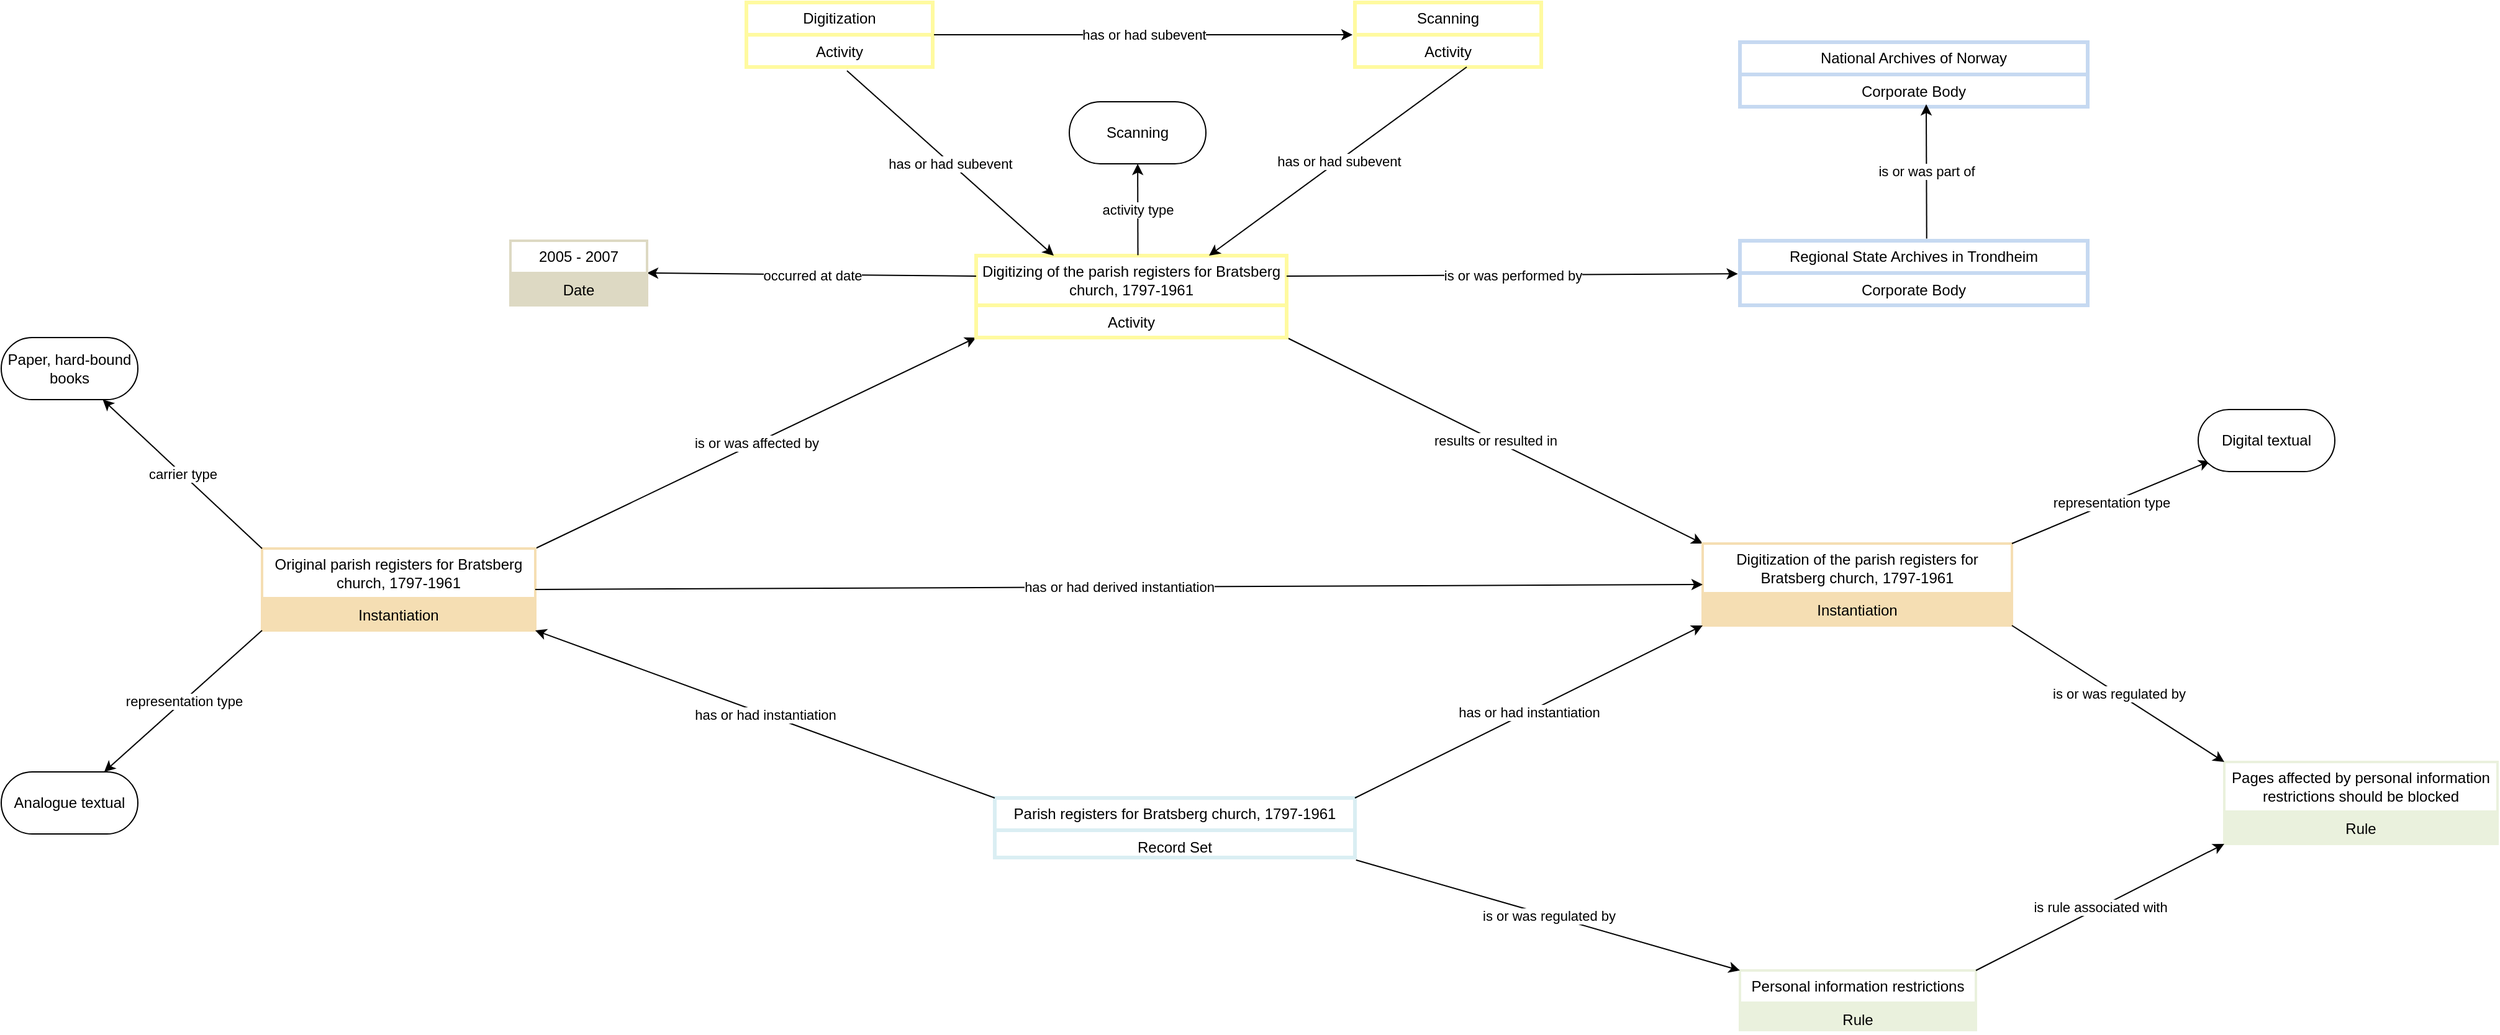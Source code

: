 <mxfile version="28.2.8">
  <diagram name="Page-1" id="9dDk0zf2ElysKSQKNrrg">
    <mxGraphModel dx="4543" dy="809" grid="1" gridSize="10" guides="1" tooltips="1" connect="1" arrows="1" fold="1" page="1" pageScale="1" pageWidth="3300" pageHeight="2339" math="0" shadow="0">
      <root>
        <mxCell id="0" />
        <mxCell id="1" parent="0" />
        <mxCell id="KS-wqAkKazjO4-zXT2j7-1" value="Digitization" style="swimlane;fontStyle=0;childLayout=stackLayout;horizontal=1;startSize=26;strokeColor=#FFFAA0;strokeWidth=3;fillColor=none;horizontalStack=0;resizeParent=1;resizeParentMax=0;resizeLast=0;collapsible=1;marginBottom=0;whiteSpace=wrap;html=1;" parent="1" vertex="1">
          <mxGeometry x="520" y="70" width="150" height="52" as="geometry" />
        </mxCell>
        <mxCell id="KS-wqAkKazjO4-zXT2j7-2" value="Activity" style="text;strokeColor=#FFFAA0;strokeWidth=3;fillColor=none;align=center;verticalAlign=top;spacingLeft=4;spacingRight=4;overflow=hidden;rotatable=0;points=[[0,0.5],[1,0.5]];portConstraint=eastwest;whiteSpace=wrap;html=1;" parent="KS-wqAkKazjO4-zXT2j7-1" vertex="1">
          <mxGeometry y="26" width="150" height="26" as="geometry" />
        </mxCell>
        <mxCell id="KS-wqAkKazjO4-zXT2j7-3" value="Scanning" style="swimlane;fontStyle=0;childLayout=stackLayout;horizontal=1;startSize=26;strokeColor=#FFFAA0;strokeWidth=3;fillColor=none;horizontalStack=0;resizeParent=1;resizeParentMax=0;resizeLast=0;collapsible=1;marginBottom=0;whiteSpace=wrap;html=1;" parent="1" vertex="1">
          <mxGeometry x="1010" y="70" width="150" height="52" as="geometry" />
        </mxCell>
        <mxCell id="KS-wqAkKazjO4-zXT2j7-4" value="Activity" style="text;strokeColor=#FFFAA0;strokeWidth=3;fillColor=none;align=center;verticalAlign=top;spacingLeft=4;spacingRight=4;overflow=hidden;rotatable=0;points=[[0,0.5],[1,0.5]];portConstraint=eastwest;whiteSpace=wrap;html=1;" parent="KS-wqAkKazjO4-zXT2j7-3" vertex="1">
          <mxGeometry y="26" width="150" height="26" as="geometry" />
        </mxCell>
        <mxCell id="KS-wqAkKazjO4-zXT2j7-5" value="" style="endArrow=classic;html=1;rounded=0;entryX=-0.013;entryY=0;entryDx=0;entryDy=0;exitX=1.007;exitY=0;exitDx=0;exitDy=0;exitPerimeter=0;entryPerimeter=0;" parent="1" source="KS-wqAkKazjO4-zXT2j7-2" target="KS-wqAkKazjO4-zXT2j7-4" edge="1">
          <mxGeometry relative="1" as="geometry">
            <mxPoint x="810" y="91.998" as="sourcePoint" />
            <mxPoint x="1020" y="101.99" as="targetPoint" />
          </mxGeometry>
        </mxCell>
        <mxCell id="KS-wqAkKazjO4-zXT2j7-6" value="has or had subevent" style="edgeLabel;resizable=0;html=1;;align=center;verticalAlign=middle;" parent="KS-wqAkKazjO4-zXT2j7-5" connectable="0" vertex="1">
          <mxGeometry relative="1" as="geometry" />
        </mxCell>
        <mxCell id="KS-wqAkKazjO4-zXT2j7-7" value="Parish registers for Bratsberg church, 1797-1961" style="swimlane;fontStyle=0;childLayout=stackLayout;horizontal=1;startSize=26;strokeColor=#DAEEF3;strokeWidth=3;fillColor=none;horizontalStack=0;resizeParent=1;resizeParentMax=0;resizeLast=0;collapsible=1;marginBottom=0;whiteSpace=wrap;html=1;" parent="1" vertex="1">
          <mxGeometry x="720" y="711" width="290" height="48" as="geometry" />
        </mxCell>
        <mxCell id="KS-wqAkKazjO4-zXT2j7-8" value="Record Set" style="text;strokeColor=#DAEEF3;strokeWidth=3;fillColor=none;align=center;verticalAlign=top;spacingLeft=4;spacingRight=4;overflow=hidden;rotatable=0;points=[[0,0.5],[1,0.5]];portConstraint=eastwest;whiteSpace=wrap;html=1;" parent="KS-wqAkKazjO4-zXT2j7-7" vertex="1">
          <mxGeometry y="26" width="290" height="22" as="geometry" />
        </mxCell>
        <mxCell id="KS-wqAkKazjO4-zXT2j7-9" value="" style="endArrow=classic;html=1;rounded=0;exitX=1;exitY=0;exitDx=0;exitDy=0;entryX=0;entryY=1;entryDx=0;entryDy=0;" parent="1" source="KS-wqAkKazjO4-zXT2j7-14" target="HIHmw64CFz3xZAufGdiX-3" edge="1">
          <mxGeometry relative="1" as="geometry">
            <mxPoint x="730" y="330" as="sourcePoint" />
            <mxPoint x="920" y="330" as="targetPoint" />
          </mxGeometry>
        </mxCell>
        <mxCell id="KS-wqAkKazjO4-zXT2j7-10" value="is or was affected by" style="edgeLabel;resizable=0;html=1;;align=center;verticalAlign=middle;" parent="KS-wqAkKazjO4-zXT2j7-9" connectable="0" vertex="1">
          <mxGeometry relative="1" as="geometry" />
        </mxCell>
        <mxCell id="KS-wqAkKazjO4-zXT2j7-11" value="" style="endArrow=classic;html=1;rounded=0;entryX=0;entryY=0;entryDx=0;entryDy=0;exitX=1;exitY=1;exitDx=0;exitDy=0;" parent="1" source="HIHmw64CFz3xZAufGdiX-3" target="KS-wqAkKazjO4-zXT2j7-20" edge="1">
          <mxGeometry relative="1" as="geometry">
            <mxPoint x="740" y="220.0" as="sourcePoint" />
            <mxPoint x="910" y="220" as="targetPoint" />
          </mxGeometry>
        </mxCell>
        <mxCell id="KS-wqAkKazjO4-zXT2j7-12" value="results or resulted in" style="edgeLabel;resizable=0;html=1;;align=center;verticalAlign=middle;" parent="KS-wqAkKazjO4-zXT2j7-11" connectable="0" vertex="1">
          <mxGeometry relative="1" as="geometry" />
        </mxCell>
        <mxCell id="KS-wqAkKazjO4-zXT2j7-14" value="Original parish registers for Bratsberg church, 1797-1961" style="swimlane;fontStyle=0;childLayout=stackLayout;horizontal=1;startSize=40;strokeColor=#F5DEB3;strokeWidth=2;fillColor=none;horizontalStack=0;resizeParent=1;resizeParentMax=0;resizeLast=0;collapsible=1;marginBottom=0;whiteSpace=wrap;html=1;" parent="1" vertex="1">
          <mxGeometry x="130" y="510" width="220" height="66" as="geometry" />
        </mxCell>
        <mxCell id="KS-wqAkKazjO4-zXT2j7-15" value="Instantiation&lt;div&gt;&lt;br&gt;&lt;/div&gt;" style="text;strokeColor=#F5DEB3;strokeWidth=2;fillColor=#F5DEB3;align=center;verticalAlign=top;spacingLeft=4;spacingRight=4;overflow=hidden;rotatable=0;points=[[0,0.5],[1,0.5]];portConstraint=eastwest;whiteSpace=wrap;html=1;" parent="KS-wqAkKazjO4-zXT2j7-14" vertex="1">
          <mxGeometry y="40" width="220" height="26" as="geometry" />
        </mxCell>
        <mxCell id="KS-wqAkKazjO4-zXT2j7-17" value="" style="endArrow=classic;html=1;rounded=0;entryX=1;entryY=1;entryDx=0;entryDy=0;exitX=0;exitY=0;exitDx=0;exitDy=0;" parent="1" source="KS-wqAkKazjO4-zXT2j7-7" target="KS-wqAkKazjO4-zXT2j7-14" edge="1">
          <mxGeometry relative="1" as="geometry">
            <mxPoint x="730" y="130" as="sourcePoint" />
            <mxPoint x="920" y="130" as="targetPoint" />
          </mxGeometry>
        </mxCell>
        <mxCell id="KS-wqAkKazjO4-zXT2j7-18" value="has or had instantiation" style="edgeLabel;resizable=0;html=1;;align=center;verticalAlign=middle;" parent="KS-wqAkKazjO4-zXT2j7-17" connectable="0" vertex="1">
          <mxGeometry relative="1" as="geometry" />
        </mxCell>
        <mxCell id="KS-wqAkKazjO4-zXT2j7-20" value="Digitization of the parish registers for Bratsberg church, 1797-1961" style="swimlane;fontStyle=0;childLayout=stackLayout;horizontal=1;startSize=40;strokeColor=#F5DEB3;strokeWidth=2;fillColor=none;horizontalStack=0;resizeParent=1;resizeParentMax=0;resizeLast=0;collapsible=1;marginBottom=0;whiteSpace=wrap;html=1;" parent="1" vertex="1">
          <mxGeometry x="1290" y="506" width="249" height="66" as="geometry" />
        </mxCell>
        <mxCell id="KS-wqAkKazjO4-zXT2j7-21" value="Instantiation&lt;div&gt;&lt;br&gt;&lt;/div&gt;" style="text;strokeColor=#F5DEB3;strokeWidth=2;fillColor=#F5DEB3;align=center;verticalAlign=top;spacingLeft=4;spacingRight=4;overflow=hidden;rotatable=0;points=[[0,0.5],[1,0.5]];portConstraint=eastwest;whiteSpace=wrap;html=1;" parent="KS-wqAkKazjO4-zXT2j7-20" vertex="1">
          <mxGeometry y="40" width="249" height="26" as="geometry" />
        </mxCell>
        <mxCell id="HIHmw64CFz3xZAufGdiX-1" value="" style="endArrow=classic;html=1;rounded=0;entryX=0;entryY=1;entryDx=0;entryDy=0;exitX=1;exitY=0;exitDx=0;exitDy=0;" parent="1" source="KS-wqAkKazjO4-zXT2j7-7" target="KS-wqAkKazjO4-zXT2j7-20" edge="1">
          <mxGeometry relative="1" as="geometry">
            <mxPoint x="915" y="702.986" as="sourcePoint" />
            <mxPoint x="1258.045" y="572.002" as="targetPoint" />
          </mxGeometry>
        </mxCell>
        <mxCell id="HIHmw64CFz3xZAufGdiX-2" value="has or had instantiation" style="edgeLabel;resizable=0;html=1;;align=center;verticalAlign=middle;" parent="HIHmw64CFz3xZAufGdiX-1" connectable="0" vertex="1">
          <mxGeometry relative="1" as="geometry" />
        </mxCell>
        <mxCell id="HIHmw64CFz3xZAufGdiX-3" value="Digitizing of the parish registers for Bratsberg church, 1797-1961" style="swimlane;fontStyle=0;childLayout=stackLayout;horizontal=1;startSize=40;strokeColor=#FFFAA0;strokeWidth=3;fillColor=none;horizontalStack=0;resizeParent=1;resizeParentMax=0;resizeLast=0;collapsible=1;marginBottom=0;whiteSpace=wrap;html=1;" parent="1" vertex="1">
          <mxGeometry x="705" y="274" width="250" height="66" as="geometry" />
        </mxCell>
        <mxCell id="HIHmw64CFz3xZAufGdiX-4" value="Activity" style="text;strokeColor=#FFFAA0;strokeWidth=3;fillColor=#FFFFFF;align=center;verticalAlign=top;spacingLeft=4;spacingRight=4;overflow=hidden;rotatable=0;points=[[0,0.5],[1,0.5]];portConstraint=eastwest;whiteSpace=wrap;html=1;" parent="HIHmw64CFz3xZAufGdiX-3" vertex="1">
          <mxGeometry y="40" width="250" height="26" as="geometry" />
        </mxCell>
        <mxCell id="HIHmw64CFz3xZAufGdiX-5" value="" style="endArrow=classic;html=1;rounded=0;entryX=0.75;entryY=0;entryDx=0;entryDy=0;exitX=0.6;exitY=1;exitDx=0;exitDy=0;exitPerimeter=0;" parent="1" source="KS-wqAkKazjO4-zXT2j7-4" target="HIHmw64CFz3xZAufGdiX-3" edge="1">
          <mxGeometry relative="1" as="geometry">
            <mxPoint x="829.5" y="224" as="sourcePoint" />
            <mxPoint x="829.5" y="304" as="targetPoint" />
          </mxGeometry>
        </mxCell>
        <mxCell id="HIHmw64CFz3xZAufGdiX-6" value="has or had subevent" style="edgeLabel;resizable=0;html=1;;align=center;verticalAlign=middle;" parent="HIHmw64CFz3xZAufGdiX-5" connectable="0" vertex="1">
          <mxGeometry relative="1" as="geometry" />
        </mxCell>
        <mxCell id="HIHmw64CFz3xZAufGdiX-7" value="" style="endArrow=classic;html=1;rounded=0;exitX=1;exitY=0.5;exitDx=0;exitDy=0;entryX=0;entryY=0.5;entryDx=0;entryDy=0;" parent="1" source="KS-wqAkKazjO4-zXT2j7-14" target="KS-wqAkKazjO4-zXT2j7-20" edge="1">
          <mxGeometry relative="1" as="geometry">
            <mxPoint x="700" y="545" as="sourcePoint" />
            <mxPoint x="920" y="545" as="targetPoint" />
          </mxGeometry>
        </mxCell>
        <mxCell id="HIHmw64CFz3xZAufGdiX-8" value="has or had derived instantiation" style="edgeLabel;resizable=0;html=1;;align=center;verticalAlign=middle;" parent="HIHmw64CFz3xZAufGdiX-7" connectable="0" vertex="1">
          <mxGeometry relative="1" as="geometry" />
        </mxCell>
        <mxCell id="JKg9k7a9o7TrxqdrPF9H-1" value="" style="endArrow=classic;html=1;rounded=0;exitX=1;exitY=0.25;exitDx=0;exitDy=0;entryX=-0.006;entryY=0.024;entryDx=0;entryDy=0;entryPerimeter=0;" parent="1" source="HIHmw64CFz3xZAufGdiX-3" target="JKg9k7a9o7TrxqdrPF9H-4" edge="1">
          <mxGeometry relative="1" as="geometry">
            <mxPoint x="990" y="310" as="sourcePoint" />
            <mxPoint x="1270" y="312" as="targetPoint" />
          </mxGeometry>
        </mxCell>
        <mxCell id="JKg9k7a9o7TrxqdrPF9H-2" value="is or was performed by" style="edgeLabel;resizable=0;html=1;;align=center;verticalAlign=middle;" parent="JKg9k7a9o7TrxqdrPF9H-1" connectable="0" vertex="1">
          <mxGeometry relative="1" as="geometry" />
        </mxCell>
        <mxCell id="JKg9k7a9o7TrxqdrPF9H-3" value="Regional State Archives in Trondheim" style="swimlane;fontStyle=0;childLayout=stackLayout;horizontal=1;startSize=26;strokeColor=#C6D9F1;strokeWidth=3;fillColor=none;horizontalStack=0;resizeParent=1;resizeParentMax=0;resizeLast=0;collapsible=1;marginBottom=0;whiteSpace=wrap;html=1;" parent="1" vertex="1">
          <mxGeometry x="1320" y="262" width="280" height="52" as="geometry" />
        </mxCell>
        <mxCell id="JKg9k7a9o7TrxqdrPF9H-4" value="Corporate Body" style="text;strokeColor=#C6D9F1;strokeWidth=3;fillColor=none;align=center;verticalAlign=top;spacingLeft=4;spacingRight=4;overflow=hidden;rotatable=0;points=[[0,0.5],[1,0.5]];portConstraint=eastwest;whiteSpace=wrap;html=1;" parent="JKg9k7a9o7TrxqdrPF9H-3" vertex="1">
          <mxGeometry y="26" width="280" height="26" as="geometry" />
        </mxCell>
        <mxCell id="JKg9k7a9o7TrxqdrPF9H-5" value="" style="endArrow=classic;html=1;rounded=0;exitX=0;exitY=0.25;exitDx=0;exitDy=0;entryX=1;entryY=0.5;entryDx=0;entryDy=0;" parent="1" source="HIHmw64CFz3xZAufGdiX-3" target="JKg9k7a9o7TrxqdrPF9H-7" edge="1">
          <mxGeometry relative="1" as="geometry">
            <mxPoint x="570" y="320.0" as="sourcePoint" />
            <mxPoint x="550" y="250" as="targetPoint" />
          </mxGeometry>
        </mxCell>
        <mxCell id="JKg9k7a9o7TrxqdrPF9H-6" value="occurred at date" style="edgeLabel;resizable=0;html=1;;align=center;verticalAlign=middle;" parent="JKg9k7a9o7TrxqdrPF9H-5" connectable="0" vertex="1">
          <mxGeometry relative="1" as="geometry" />
        </mxCell>
        <mxCell id="JKg9k7a9o7TrxqdrPF9H-7" value="2005 - 2007" style="swimlane;fontStyle=0;childLayout=stackLayout;horizontal=1;startSize=26;strokeColor=#DDD9C3;strokeWidth=2;fillColor=none;horizontalStack=0;resizeParent=1;resizeParentMax=0;resizeLast=0;collapsible=1;marginBottom=0;whiteSpace=wrap;html=1;" parent="1" vertex="1">
          <mxGeometry x="330" y="262" width="110" height="52" as="geometry" />
        </mxCell>
        <mxCell id="JKg9k7a9o7TrxqdrPF9H-8" value="Date" style="text;strokeColor=#DDD9C3;strokeWidth=2;fillColor=#DDD9C3;align=center;verticalAlign=top;spacingLeft=4;spacingRight=4;overflow=hidden;rotatable=0;points=[[0,0.5],[1,0.5]];portConstraint=eastwest;whiteSpace=wrap;html=1;" parent="JKg9k7a9o7TrxqdrPF9H-7" vertex="1">
          <mxGeometry y="26" width="110" height="26" as="geometry" />
        </mxCell>
        <mxCell id="JKg9k7a9o7TrxqdrPF9H-9" value="Pages affected by personal information restrictions should be blocked" style="swimlane;fontStyle=0;childLayout=stackLayout;horizontal=1;startSize=40;strokeColor=#EAF1DD;strokeWidth=2;fillColor=none;horizontalStack=0;resizeParent=1;resizeParentMax=0;resizeLast=0;collapsible=1;marginBottom=0;whiteSpace=wrap;html=1;" parent="1" vertex="1">
          <mxGeometry x="1710" y="682" width="220" height="66" as="geometry" />
        </mxCell>
        <mxCell id="JKg9k7a9o7TrxqdrPF9H-10" value="Rule&lt;div&gt;&lt;br&gt;&lt;/div&gt;" style="text;strokeColor=#EAF1DD;strokeWidth=2;fillColor=#EAF1DD;align=center;verticalAlign=top;spacingLeft=4;spacingRight=4;overflow=hidden;rotatable=0;points=[[0,0.5],[1,0.5]];portConstraint=eastwest;whiteSpace=wrap;html=1;" parent="JKg9k7a9o7TrxqdrPF9H-9" vertex="1">
          <mxGeometry y="40" width="220" height="26" as="geometry" />
        </mxCell>
        <mxCell id="JKg9k7a9o7TrxqdrPF9H-11" value="" style="endArrow=classic;html=1;rounded=0;exitX=1;exitY=1;exitDx=0;exitDy=0;entryX=0;entryY=0;entryDx=0;entryDy=0;" parent="1" source="KS-wqAkKazjO4-zXT2j7-20" target="JKg9k7a9o7TrxqdrPF9H-9" edge="1">
          <mxGeometry relative="1" as="geometry">
            <mxPoint x="1439" y="480" as="sourcePoint" />
            <mxPoint x="1559" y="390" as="targetPoint" />
          </mxGeometry>
        </mxCell>
        <mxCell id="JKg9k7a9o7TrxqdrPF9H-12" value="is or was regulated by" style="edgeLabel;resizable=0;html=1;;align=center;verticalAlign=middle;" parent="JKg9k7a9o7TrxqdrPF9H-11" connectable="0" vertex="1">
          <mxGeometry relative="1" as="geometry" />
        </mxCell>
        <mxCell id="-po9a9koqytGyxwWgbJC-1" value="" style="endArrow=classic;html=1;rounded=0;entryX=0.25;entryY=0;entryDx=0;entryDy=0;exitX=0.54;exitY=1.115;exitDx=0;exitDy=0;exitPerimeter=0;" parent="1" source="KS-wqAkKazjO4-zXT2j7-2" target="HIHmw64CFz3xZAufGdiX-3" edge="1">
          <mxGeometry relative="1" as="geometry">
            <mxPoint x="960" y="176" as="sourcePoint" />
            <mxPoint x="780" y="325" as="targetPoint" />
          </mxGeometry>
        </mxCell>
        <mxCell id="-po9a9koqytGyxwWgbJC-2" value="has or had subevent" style="edgeLabel;resizable=0;html=1;;align=center;verticalAlign=middle;" parent="-po9a9koqytGyxwWgbJC-1" connectable="0" vertex="1">
          <mxGeometry relative="1" as="geometry" />
        </mxCell>
        <mxCell id="Rx7ATSWB7nXu5Q-0kk-8-1" value="Personal information restrictions" style="swimlane;fontStyle=0;childLayout=stackLayout;horizontal=1;startSize=26;strokeColor=#EAF1DD;strokeWidth=2;fillColor=none;horizontalStack=0;resizeParent=1;resizeParentMax=0;resizeLast=0;collapsible=1;marginBottom=0;whiteSpace=wrap;html=1;" parent="1" vertex="1">
          <mxGeometry x="1320" y="850" width="190" height="48" as="geometry" />
        </mxCell>
        <mxCell id="Rx7ATSWB7nXu5Q-0kk-8-2" value="Rule&lt;div&gt;&lt;br&gt;&lt;/div&gt;" style="text;strokeColor=#EAF1DD;strokeWidth=2;fillColor=#EAF1DD;align=center;verticalAlign=top;spacingLeft=4;spacingRight=4;overflow=hidden;rotatable=0;points=[[0,0.5],[1,0.5]];portConstraint=eastwest;whiteSpace=wrap;html=1;" parent="Rx7ATSWB7nXu5Q-0kk-8-1" vertex="1">
          <mxGeometry y="26" width="190" height="22" as="geometry" />
        </mxCell>
        <mxCell id="Rx7ATSWB7nXu5Q-0kk-8-3" value="" style="endArrow=classic;html=1;rounded=0;exitX=1.003;exitY=1.091;exitDx=0;exitDy=0;entryX=0;entryY=0;entryDx=0;entryDy=0;exitPerimeter=0;" parent="1" source="KS-wqAkKazjO4-zXT2j7-8" target="Rx7ATSWB7nXu5Q-0kk-8-1" edge="1">
          <mxGeometry relative="1" as="geometry">
            <mxPoint x="1050" y="720" as="sourcePoint" />
            <mxPoint x="1300" y="864" as="targetPoint" />
          </mxGeometry>
        </mxCell>
        <mxCell id="Rx7ATSWB7nXu5Q-0kk-8-4" value="is or was regulated by" style="edgeLabel;resizable=0;html=1;;align=center;verticalAlign=middle;" parent="Rx7ATSWB7nXu5Q-0kk-8-3" connectable="0" vertex="1">
          <mxGeometry relative="1" as="geometry" />
        </mxCell>
        <mxCell id="Rx7ATSWB7nXu5Q-0kk-8-5" value="" style="endArrow=classic;html=1;rounded=0;exitX=1;exitY=0;exitDx=0;exitDy=0;entryX=0;entryY=1;entryDx=0;entryDy=0;" parent="1" source="Rx7ATSWB7nXu5Q-0kk-8-1" target="JKg9k7a9o7TrxqdrPF9H-9" edge="1">
          <mxGeometry relative="1" as="geometry">
            <mxPoint x="1310" y="900" as="sourcePoint" />
            <mxPoint x="1630" y="790" as="targetPoint" />
          </mxGeometry>
        </mxCell>
        <mxCell id="Rx7ATSWB7nXu5Q-0kk-8-6" value="is rule associated with" style="edgeLabel;resizable=0;html=1;;align=center;verticalAlign=middle;" parent="Rx7ATSWB7nXu5Q-0kk-8-5" connectable="0" vertex="1">
          <mxGeometry relative="1" as="geometry" />
        </mxCell>
        <mxCell id="Rx7ATSWB7nXu5Q-0kk-8-7" value="" style="endArrow=classic;html=1;rounded=0;exitX=0;exitY=1;exitDx=0;exitDy=0;" parent="1" source="KS-wqAkKazjO4-zXT2j7-14" target="Rx7ATSWB7nXu5Q-0kk-8-9" edge="1">
          <mxGeometry relative="1" as="geometry">
            <mxPoint x="300" y="754" as="sourcePoint" />
            <mxPoint x="250" y="690" as="targetPoint" />
          </mxGeometry>
        </mxCell>
        <mxCell id="Rx7ATSWB7nXu5Q-0kk-8-8" value="representation type" style="edgeLabel;resizable=0;html=1;;align=center;verticalAlign=middle;" parent="Rx7ATSWB7nXu5Q-0kk-8-7" connectable="0" vertex="1">
          <mxGeometry relative="1" as="geometry" />
        </mxCell>
        <mxCell id="Rx7ATSWB7nXu5Q-0kk-8-9" value="Analogue textual" style="html=1;whiteSpace=wrap;rounded=1;arcSize=50;" parent="1" vertex="1">
          <mxGeometry x="-80" y="690" width="110" height="50" as="geometry" />
        </mxCell>
        <mxCell id="Rx7ATSWB7nXu5Q-0kk-8-10" value="" style="endArrow=classic;html=1;rounded=0;exitX=1;exitY=0;exitDx=0;exitDy=0;entryX=0.086;entryY=0.83;entryDx=0;entryDy=0;entryPerimeter=0;" parent="1" source="KS-wqAkKazjO4-zXT2j7-20" target="Rx7ATSWB7nXu5Q-0kk-8-12" edge="1">
          <mxGeometry relative="1" as="geometry">
            <mxPoint x="1529" y="400" as="sourcePoint" />
            <mxPoint x="1659" y="440" as="targetPoint" />
          </mxGeometry>
        </mxCell>
        <mxCell id="Rx7ATSWB7nXu5Q-0kk-8-11" value="representation type" style="edgeLabel;resizable=0;html=1;;align=center;verticalAlign=middle;" parent="Rx7ATSWB7nXu5Q-0kk-8-10" connectable="0" vertex="1">
          <mxGeometry relative="1" as="geometry" />
        </mxCell>
        <mxCell id="Rx7ATSWB7nXu5Q-0kk-8-12" value="Digital textual" style="html=1;whiteSpace=wrap;rounded=1;arcSize=50;" parent="1" vertex="1">
          <mxGeometry x="1689" y="398" width="110" height="50" as="geometry" />
        </mxCell>
        <mxCell id="Rx7ATSWB7nXu5Q-0kk-8-13" value="" style="endArrow=classic;html=1;rounded=0;exitX=0;exitY=0;exitDx=0;exitDy=0;" parent="1" source="KS-wqAkKazjO4-zXT2j7-14" target="Rx7ATSWB7nXu5Q-0kk-8-15" edge="1">
          <mxGeometry relative="1" as="geometry">
            <mxPoint x="193.75" y="398" as="sourcePoint" />
            <mxPoint x="170" y="430" as="targetPoint" />
          </mxGeometry>
        </mxCell>
        <mxCell id="Rx7ATSWB7nXu5Q-0kk-8-14" value="carrier type" style="edgeLabel;resizable=0;html=1;;align=center;verticalAlign=middle;" parent="Rx7ATSWB7nXu5Q-0kk-8-13" connectable="0" vertex="1">
          <mxGeometry relative="1" as="geometry" />
        </mxCell>
        <mxCell id="Rx7ATSWB7nXu5Q-0kk-8-15" value="Paper, hard-bound books" style="html=1;whiteSpace=wrap;rounded=1;arcSize=50;" parent="1" vertex="1">
          <mxGeometry x="-80" y="340" width="110" height="50" as="geometry" />
        </mxCell>
        <mxCell id="Rx7ATSWB7nXu5Q-0kk-8-22" value="National Archives of Norway" style="swimlane;fontStyle=0;childLayout=stackLayout;horizontal=1;startSize=26;strokeColor=#C6D9F1;strokeWidth=3;fillColor=none;horizontalStack=0;resizeParent=1;resizeParentMax=0;resizeLast=0;collapsible=1;marginBottom=0;whiteSpace=wrap;html=1;" parent="1" vertex="1">
          <mxGeometry x="1320" y="102" width="280" height="52" as="geometry" />
        </mxCell>
        <mxCell id="Rx7ATSWB7nXu5Q-0kk-8-23" value="Corporate Body" style="text;strokeColor=#C6D9F1;strokeWidth=3;fillColor=none;align=center;verticalAlign=top;spacingLeft=4;spacingRight=4;overflow=hidden;rotatable=0;points=[[0,0.5],[1,0.5]];portConstraint=eastwest;whiteSpace=wrap;html=1;" parent="Rx7ATSWB7nXu5Q-0kk-8-22" vertex="1">
          <mxGeometry y="26" width="280" height="26" as="geometry" />
        </mxCell>
        <mxCell id="Rx7ATSWB7nXu5Q-0kk-8-24" value="" style="endArrow=classic;html=1;rounded=0;exitX=0.537;exitY=-0.034;exitDx=0;exitDy=0;exitPerimeter=0;" parent="1" source="JKg9k7a9o7TrxqdrPF9H-3" edge="1">
          <mxGeometry relative="1" as="geometry">
            <mxPoint x="1190" y="244" as="sourcePoint" />
            <mxPoint x="1470" y="152" as="targetPoint" />
          </mxGeometry>
        </mxCell>
        <mxCell id="Rx7ATSWB7nXu5Q-0kk-8-25" value="is or was part of" style="edgeLabel;resizable=0;html=1;;align=center;verticalAlign=middle;" parent="Rx7ATSWB7nXu5Q-0kk-8-24" connectable="0" vertex="1">
          <mxGeometry relative="1" as="geometry" />
        </mxCell>
        <mxCell id="nQvBZuwSpkYE8e8Grdi3-1" value="" style="endArrow=classic;html=1;rounded=0;exitX=0.521;exitY=-0.006;exitDx=0;exitDy=0;exitPerimeter=0;" edge="1" parent="1" source="HIHmw64CFz3xZAufGdiX-3" target="nQvBZuwSpkYE8e8Grdi3-3">
          <mxGeometry relative="1" as="geometry">
            <mxPoint x="980" y="413" as="sourcePoint" />
            <mxPoint x="840" y="200" as="targetPoint" />
          </mxGeometry>
        </mxCell>
        <mxCell id="nQvBZuwSpkYE8e8Grdi3-2" value="activity type" style="edgeLabel;resizable=0;html=1;;align=center;verticalAlign=middle;" connectable="0" vertex="1" parent="nQvBZuwSpkYE8e8Grdi3-1">
          <mxGeometry relative="1" as="geometry" />
        </mxCell>
        <mxCell id="nQvBZuwSpkYE8e8Grdi3-3" value="Scanning" style="html=1;whiteSpace=wrap;rounded=1;arcSize=50;" vertex="1" parent="1">
          <mxGeometry x="780" y="150" width="110" height="50" as="geometry" />
        </mxCell>
      </root>
    </mxGraphModel>
  </diagram>
</mxfile>
